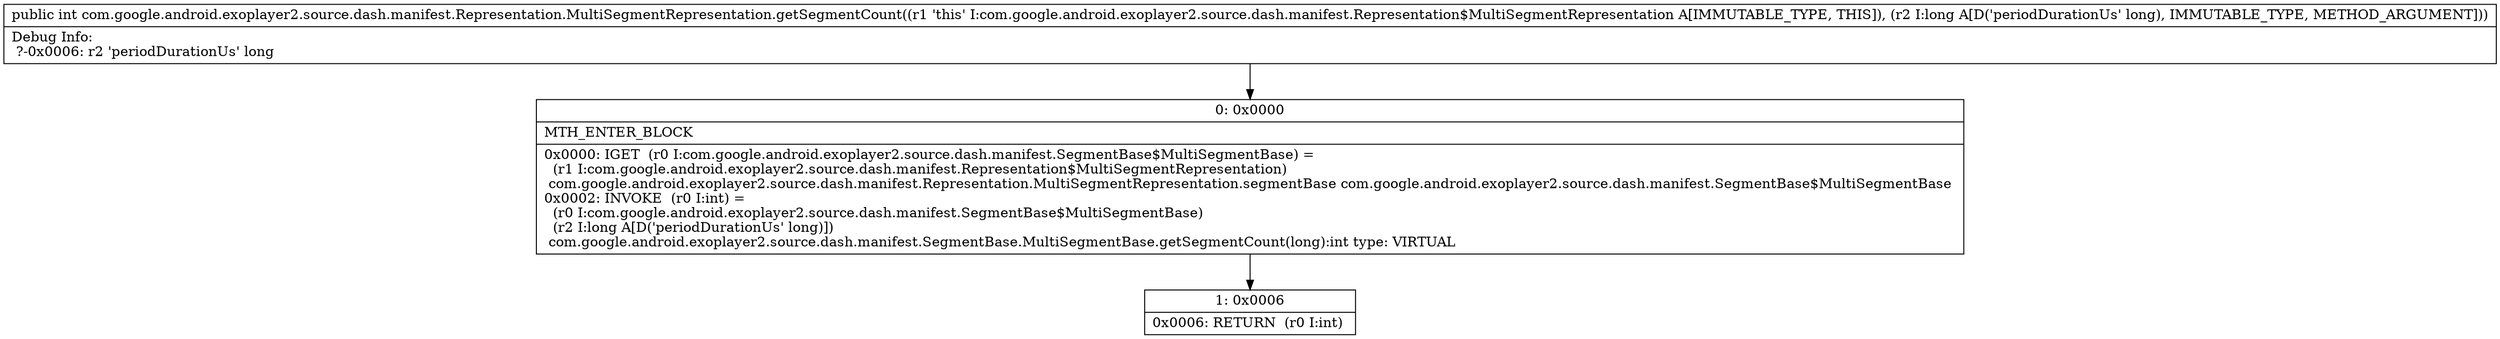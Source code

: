 digraph "CFG forcom.google.android.exoplayer2.source.dash.manifest.Representation.MultiSegmentRepresentation.getSegmentCount(J)I" {
Node_0 [shape=record,label="{0\:\ 0x0000|MTH_ENTER_BLOCK\l|0x0000: IGET  (r0 I:com.google.android.exoplayer2.source.dash.manifest.SegmentBase$MultiSegmentBase) = \l  (r1 I:com.google.android.exoplayer2.source.dash.manifest.Representation$MultiSegmentRepresentation)\l com.google.android.exoplayer2.source.dash.manifest.Representation.MultiSegmentRepresentation.segmentBase com.google.android.exoplayer2.source.dash.manifest.SegmentBase$MultiSegmentBase \l0x0002: INVOKE  (r0 I:int) = \l  (r0 I:com.google.android.exoplayer2.source.dash.manifest.SegmentBase$MultiSegmentBase)\l  (r2 I:long A[D('periodDurationUs' long)])\l com.google.android.exoplayer2.source.dash.manifest.SegmentBase.MultiSegmentBase.getSegmentCount(long):int type: VIRTUAL \l}"];
Node_1 [shape=record,label="{1\:\ 0x0006|0x0006: RETURN  (r0 I:int) \l}"];
MethodNode[shape=record,label="{public int com.google.android.exoplayer2.source.dash.manifest.Representation.MultiSegmentRepresentation.getSegmentCount((r1 'this' I:com.google.android.exoplayer2.source.dash.manifest.Representation$MultiSegmentRepresentation A[IMMUTABLE_TYPE, THIS]), (r2 I:long A[D('periodDurationUs' long), IMMUTABLE_TYPE, METHOD_ARGUMENT]))  | Debug Info:\l  ?\-0x0006: r2 'periodDurationUs' long\l}"];
MethodNode -> Node_0;
Node_0 -> Node_1;
}

